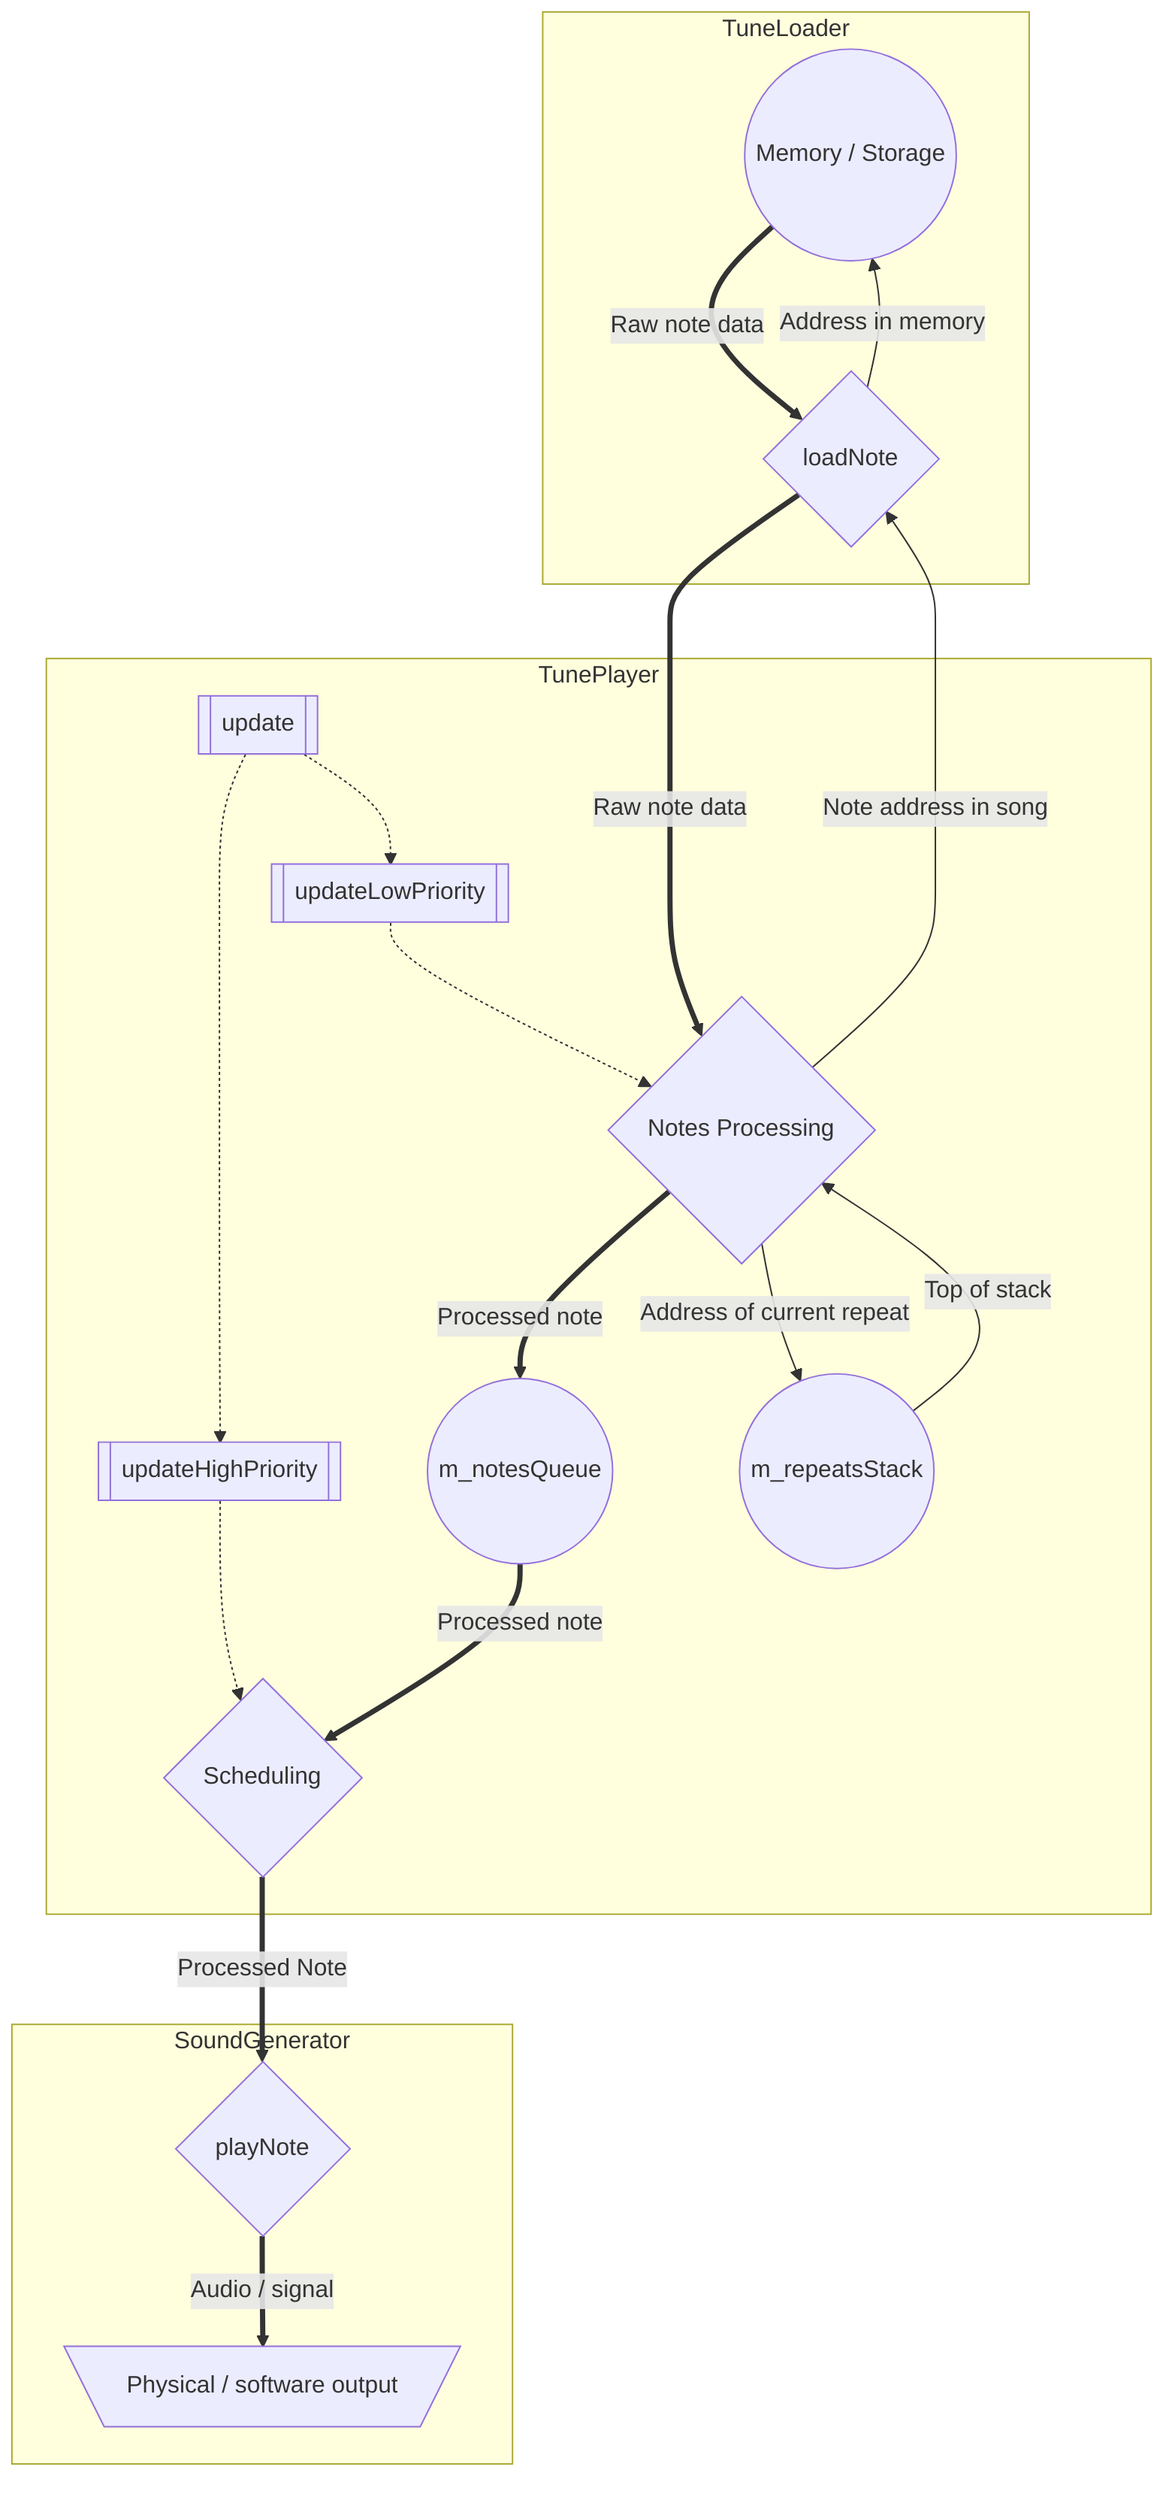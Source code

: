 graph TD;
    subgraph TuneLoader
        memory((Memory / Storage))
        loadNote{loadNote}

        loadNote -->|Address in memory|memory
        memory ==>|Raw note data| loadNote
    end
    subgraph TunePlayer
        update[[update]]
        updateLowPriority[[updateLowPriority]]
        updateHighPriority[[updateHighPriority]]
        processing{Notes Processing}
        scheduling{Scheduling}
        m_notesQueue((m_notesQueue))
        m_repeatsStack((m_repeatsStack))

        update .-> updateLowPriority
        update .-> updateHighPriority
        updateLowPriority .-> processing
        updateHighPriority .-> scheduling
        processing -->|Address of current repeat| m_repeatsStack
        m_repeatsStack -->|Top of stack| processing
        processing ==>|Processed note| m_notesQueue
        m_notesQueue ==>|Processed note| scheduling
    end
    subgraph SoundGenerator
        playNote{playNote}
        output[\Physical / software output/]
        playNote ==>|Audio / signal|output
    end

    loadNote ====>|Raw note data| processing
    processing ---->|Note address in song| loadNote
    scheduling ==>|Processed Note| playNote
